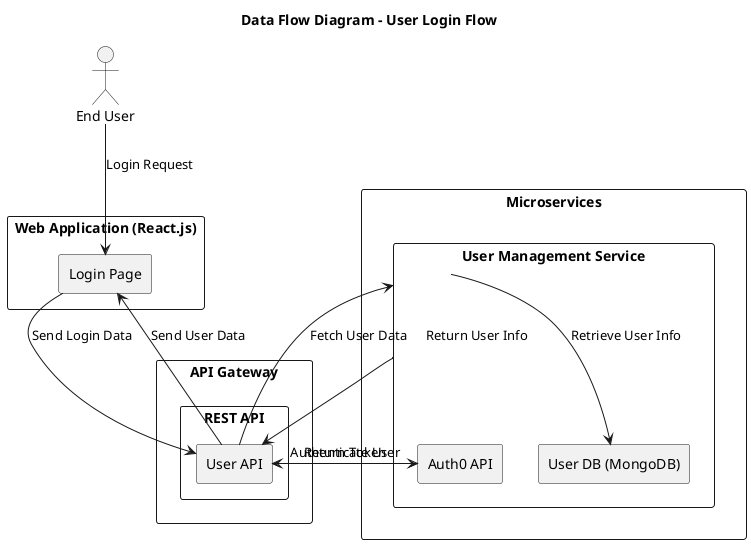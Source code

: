 @startuml user-login-flow-diagram
title Data Flow Diagram - User Login Flow

actor "End User" as User

rectangle "Web Application (React.js)" {
    rectangle "Login Page"
}

rectangle "API Gateway" {
    rectangle "REST API" {
        rectangle "User API"
    }
}

rectangle "Microservices" {
    rectangle "User Management Service" {
        rectangle "User DB (MongoDB)"
        rectangle "Auth0 API"
    }
}

User --> "Login Page" : Login Request
"Login Page" --> "User API" : Send Login Data
"User API" --> "Auth0 API" : Authenticate User
"Auth0 API" --> "User API" : Return Token
"User API" --> "User Management Service" : Fetch User Data
"User Management Service" --> "User DB (MongoDB)" : Retrieve User Info
"User Management Service" --> "User API" : Return User Info
"User API" --> "Login Page" : Send User Data

@enduml